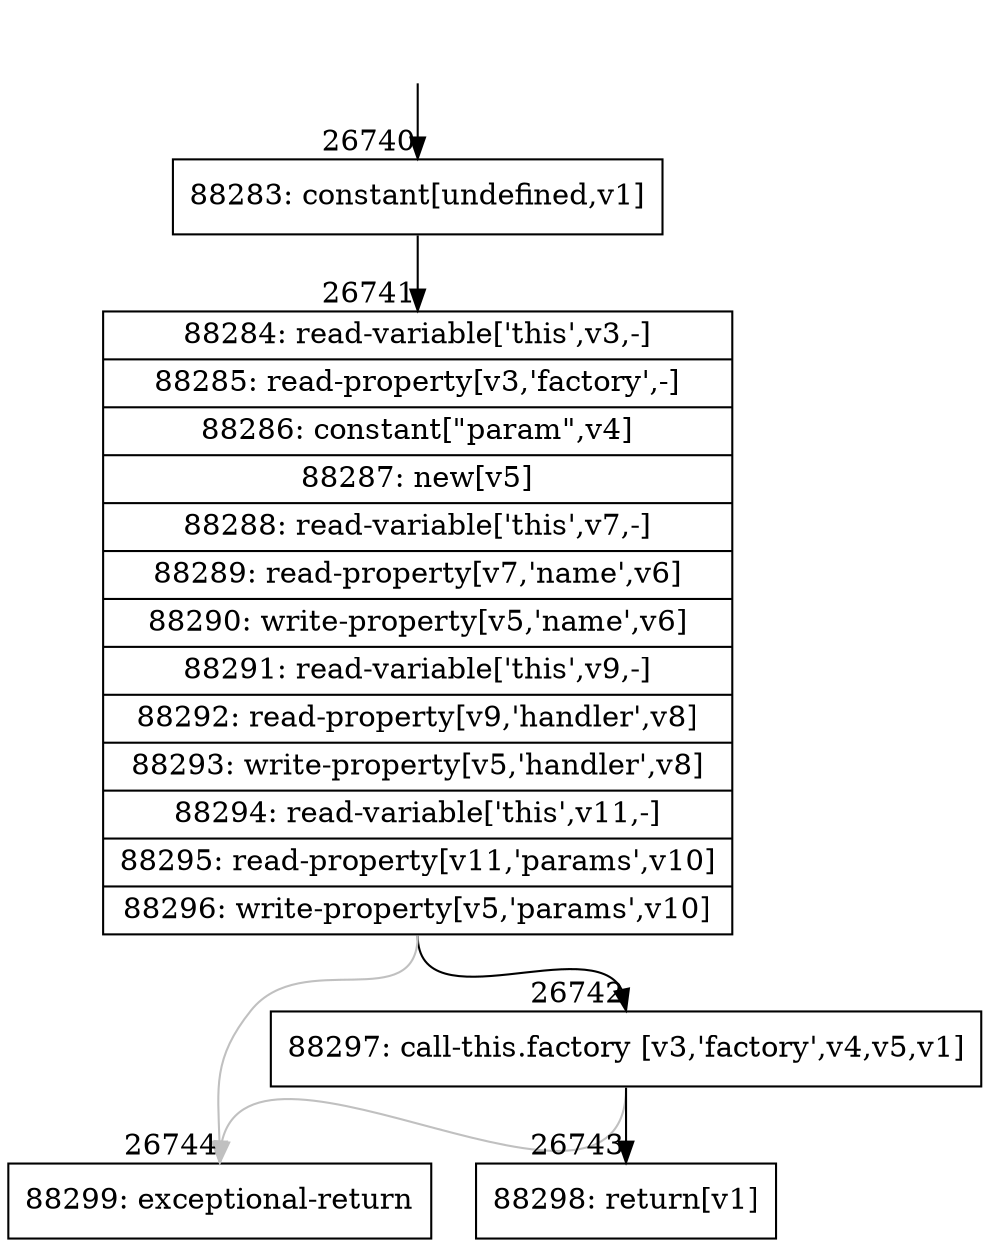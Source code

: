 digraph {
rankdir="TD"
BB_entry2343[shape=none,label=""];
BB_entry2343 -> BB26740 [tailport=s, headport=n, headlabel="    26740"]
BB26740 [shape=record label="{88283: constant[undefined,v1]}" ] 
BB26740 -> BB26741 [tailport=s, headport=n, headlabel="      26741"]
BB26741 [shape=record label="{88284: read-variable['this',v3,-]|88285: read-property[v3,'factory',-]|88286: constant[\"param\",v4]|88287: new[v5]|88288: read-variable['this',v7,-]|88289: read-property[v7,'name',v6]|88290: write-property[v5,'name',v6]|88291: read-variable['this',v9,-]|88292: read-property[v9,'handler',v8]|88293: write-property[v5,'handler',v8]|88294: read-variable['this',v11,-]|88295: read-property[v11,'params',v10]|88296: write-property[v5,'params',v10]}" ] 
BB26741 -> BB26742 [tailport=s, headport=n, headlabel="      26742"]
BB26741 -> BB26744 [tailport=s, headport=n, color=gray, headlabel="      26744"]
BB26742 [shape=record label="{88297: call-this.factory [v3,'factory',v4,v5,v1]}" ] 
BB26742 -> BB26743 [tailport=s, headport=n, headlabel="      26743"]
BB26742 -> BB26744 [tailport=s, headport=n, color=gray]
BB26743 [shape=record label="{88298: return[v1]}" ] 
BB26744 [shape=record label="{88299: exceptional-return}" ] 
//#$~ 48365
}

